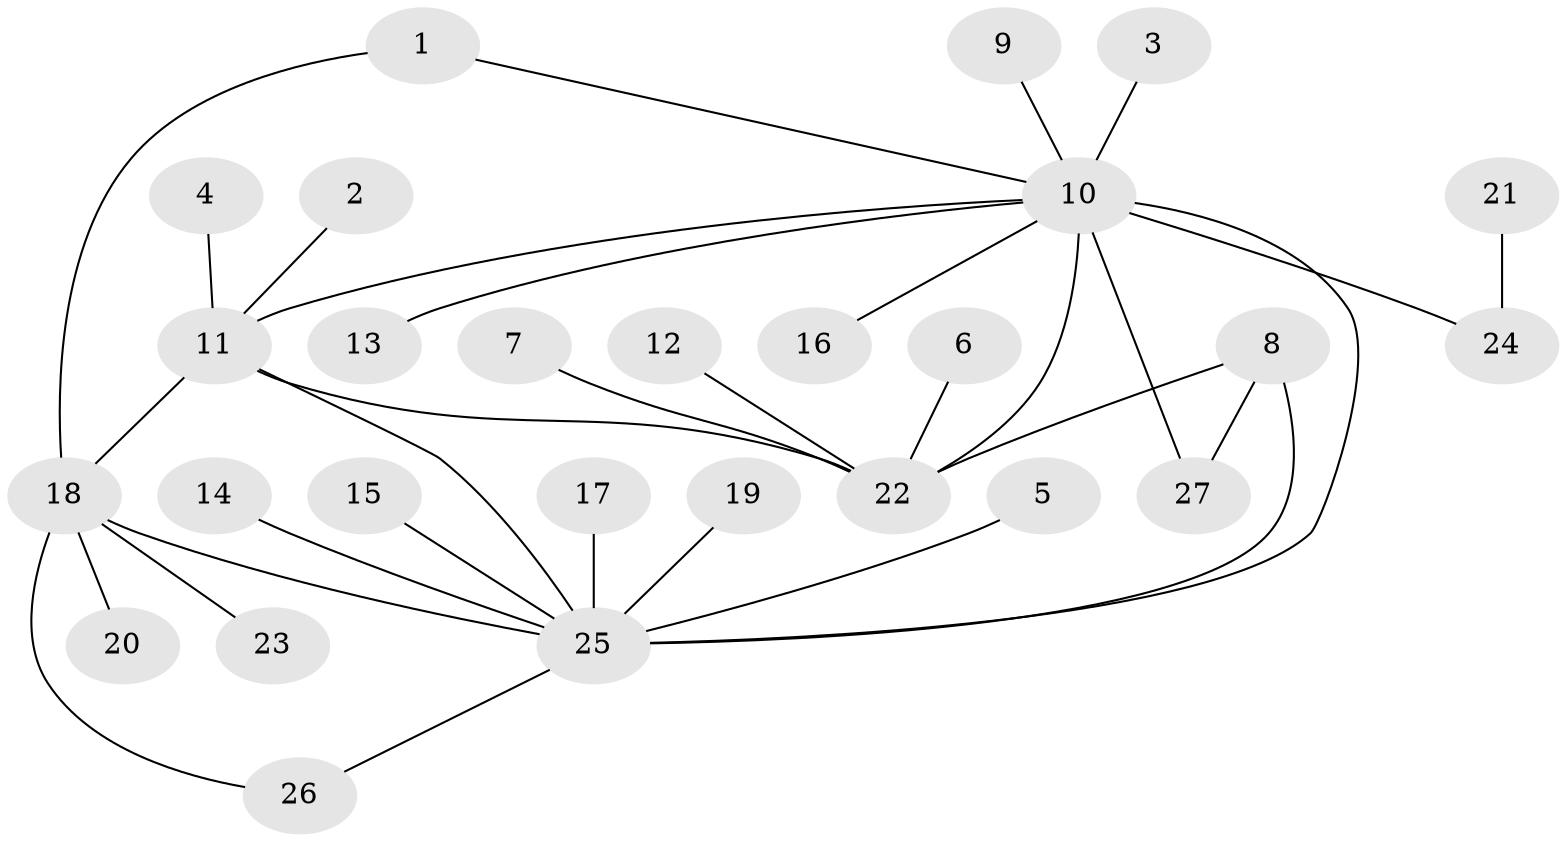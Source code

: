 // original degree distribution, {3: 0.12244897959183673, 7: 0.061224489795918366, 8: 0.02040816326530612, 2: 0.16326530612244897, 10: 0.02040816326530612, 4: 0.02040816326530612, 13: 0.02040816326530612, 1: 0.5714285714285714}
// Generated by graph-tools (version 1.1) at 2025/50/03/09/25 03:50:27]
// undirected, 27 vertices, 33 edges
graph export_dot {
graph [start="1"]
  node [color=gray90,style=filled];
  1;
  2;
  3;
  4;
  5;
  6;
  7;
  8;
  9;
  10;
  11;
  12;
  13;
  14;
  15;
  16;
  17;
  18;
  19;
  20;
  21;
  22;
  23;
  24;
  25;
  26;
  27;
  1 -- 10 [weight=1.0];
  1 -- 18 [weight=1.0];
  2 -- 11 [weight=1.0];
  3 -- 10 [weight=1.0];
  4 -- 11 [weight=1.0];
  5 -- 25 [weight=1.0];
  6 -- 22 [weight=1.0];
  7 -- 22 [weight=1.0];
  8 -- 22 [weight=1.0];
  8 -- 25 [weight=1.0];
  8 -- 27 [weight=1.0];
  9 -- 10 [weight=1.0];
  10 -- 11 [weight=1.0];
  10 -- 13 [weight=1.0];
  10 -- 16 [weight=1.0];
  10 -- 22 [weight=2.0];
  10 -- 24 [weight=2.0];
  10 -- 25 [weight=2.0];
  10 -- 27 [weight=1.0];
  11 -- 18 [weight=1.0];
  11 -- 22 [weight=1.0];
  11 -- 25 [weight=1.0];
  12 -- 22 [weight=1.0];
  14 -- 25 [weight=1.0];
  15 -- 25 [weight=1.0];
  17 -- 25 [weight=1.0];
  18 -- 20 [weight=1.0];
  18 -- 23 [weight=1.0];
  18 -- 25 [weight=1.0];
  18 -- 26 [weight=1.0];
  19 -- 25 [weight=1.0];
  21 -- 24 [weight=1.0];
  25 -- 26 [weight=1.0];
}
